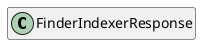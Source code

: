 @startuml
set namespaceSeparator \\
hide members
hide << alias >> circle

class FinderIndexerResponse
@enduml
